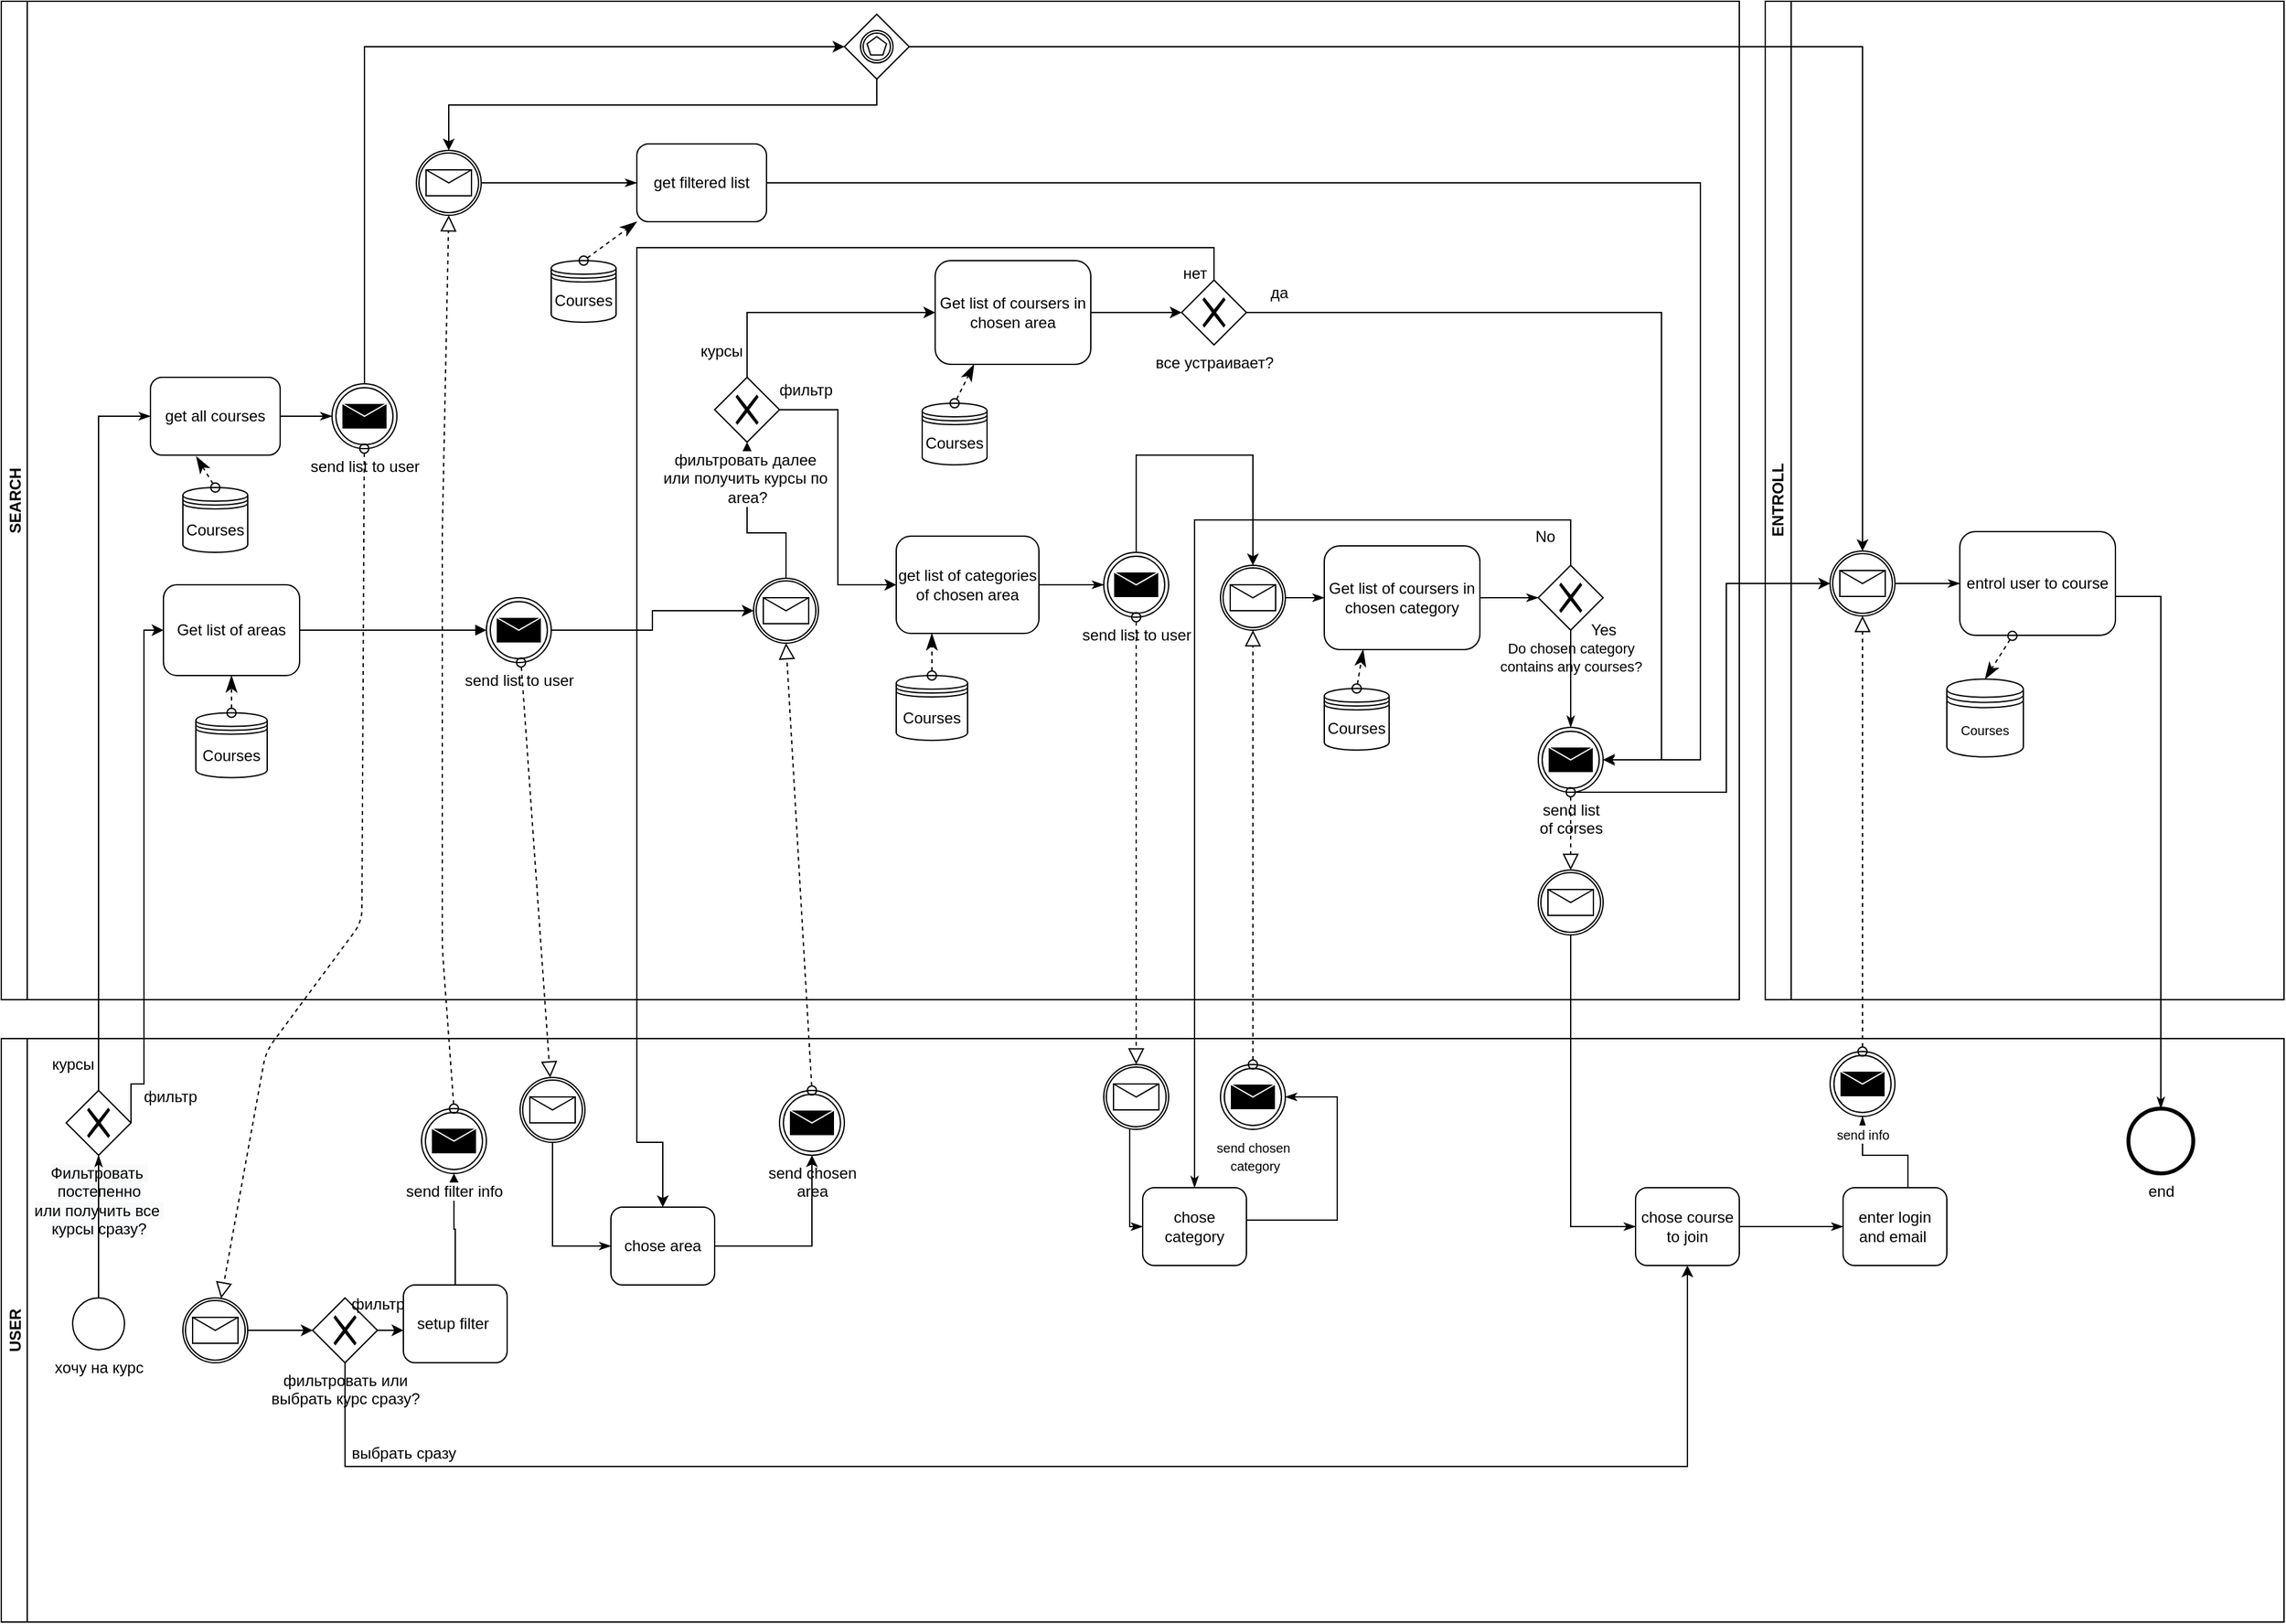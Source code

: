 <mxfile version="14.5.1" type="device"><diagram id="4fBpPtS09kQmMQwVDRtK" name="Page-1"><mxGraphModel dx="1730" dy="2129" grid="1" gridSize="10" guides="1" tooltips="1" connect="1" arrows="1" fold="1" page="1" pageScale="1" pageWidth="827" pageHeight="1169" math="0" shadow="0"><root><mxCell id="0"/><mxCell id="1" parent="0"/><mxCell id="3b6SZEebsVnl2N8P_IA4-3" value="SEARCH" style="swimlane;startSize=20;horizontal=0;" parent="1" vertex="1"><mxGeometry x="40" y="-290" width="1340" height="770" as="geometry"/></mxCell><mxCell id="3b6SZEebsVnl2N8P_IA4-6" value="Get list of areas" style="shape=ext;rounded=1;html=1;whiteSpace=wrap;" parent="3b6SZEebsVnl2N8P_IA4-3" vertex="1"><mxGeometry x="125" y="450" width="105" height="70" as="geometry"/></mxCell><mxCell id="3b6SZEebsVnl2N8P_IA4-8" value="Courses" style="shape=datastore;whiteSpace=wrap;html=1;" parent="3b6SZEebsVnl2N8P_IA4-3" vertex="1"><mxGeometry x="150" y="548.75" width="55" height="50" as="geometry"/></mxCell><mxCell id="3b6SZEebsVnl2N8P_IA4-10" value="" style="startArrow=oval;startFill=0;startSize=7;endArrow=classicThin;endFill=1;endSize=10;dashed=1;html=1;exitX=0.5;exitY=0;exitDx=0;exitDy=0;entryX=0.5;entryY=1;entryDx=0;entryDy=0;" parent="3b6SZEebsVnl2N8P_IA4-3" source="3b6SZEebsVnl2N8P_IA4-8" target="3b6SZEebsVnl2N8P_IA4-6" edge="1"><mxGeometry width="100" relative="1" as="geometry"><mxPoint x="240" y="560" as="sourcePoint"/><mxPoint x="170" y="530" as="targetPoint"/></mxGeometry></mxCell><mxCell id="3b6SZEebsVnl2N8P_IA4-12" value="" style="endArrow=block;endFill=1;endSize=6;html=1;entryX=0;entryY=0.5;entryDx=0;entryDy=0;exitX=1;exitY=0.5;exitDx=0;exitDy=0;" parent="3b6SZEebsVnl2N8P_IA4-3" source="3b6SZEebsVnl2N8P_IA4-6" target="3b6SZEebsVnl2N8P_IA4-14" edge="1"><mxGeometry width="100" relative="1" as="geometry"><mxPoint x="210" y="485" as="sourcePoint"/><mxPoint x="270" y="485" as="targetPoint"/></mxGeometry></mxCell><mxCell id="RdZBeuvvjFHA_AT8EC8f-73" style="edgeStyle=orthogonalEdgeStyle;rounded=0;orthogonalLoop=1;jettySize=auto;html=1;entryX=0;entryY=0.5;entryDx=0;entryDy=0;" edge="1" parent="3b6SZEebsVnl2N8P_IA4-3" source="3b6SZEebsVnl2N8P_IA4-14" target="3b6SZEebsVnl2N8P_IA4-21"><mxGeometry relative="1" as="geometry"/></mxCell><mxCell id="3b6SZEebsVnl2N8P_IA4-14" value="send list to user" style="shape=mxgraph.bpmn.shape;html=1;verticalLabelPosition=bottom;labelBackgroundColor=#ffffff;verticalAlign=top;align=center;perimeter=ellipsePerimeter;outlineConnect=0;outline=throwing;symbol=message;" parent="3b6SZEebsVnl2N8P_IA4-3" vertex="1"><mxGeometry x="374" y="460" width="50" height="50" as="geometry"/></mxCell><mxCell id="wZxzZrIhrBHVpUpiJ2DQ-31" style="edgeStyle=orthogonalEdgeStyle;rounded=0;orthogonalLoop=1;jettySize=auto;html=1;" parent="3b6SZEebsVnl2N8P_IA4-3" source="3b6SZEebsVnl2N8P_IA4-21" target="wZxzZrIhrBHVpUpiJ2DQ-30" edge="1"><mxGeometry relative="1" as="geometry"><Array as="points"><mxPoint x="605" y="410"/><mxPoint x="575" y="410"/></Array></mxGeometry></mxCell><mxCell id="3b6SZEebsVnl2N8P_IA4-21" value="" style="shape=mxgraph.bpmn.shape;html=1;verticalLabelPosition=bottom;labelBackgroundColor=#ffffff;verticalAlign=top;align=center;perimeter=ellipsePerimeter;outlineConnect=0;outline=catching;symbol=message;" parent="3b6SZEebsVnl2N8P_IA4-3" vertex="1"><mxGeometry x="580" y="445" width="50" height="50" as="geometry"/></mxCell><mxCell id="3b6SZEebsVnl2N8P_IA4-32" style="edgeStyle=orthogonalEdgeStyle;rounded=0;orthogonalLoop=1;jettySize=auto;html=1;entryX=0;entryY=0.5;entryDx=0;entryDy=0;endArrow=classicThin;endFill=1;" parent="3b6SZEebsVnl2N8P_IA4-3" source="3b6SZEebsVnl2N8P_IA4-22" target="3b6SZEebsVnl2N8P_IA4-52" edge="1"><mxGeometry relative="1" as="geometry"><mxPoint x="720" y="460" as="targetPoint"/></mxGeometry></mxCell><mxCell id="3b6SZEebsVnl2N8P_IA4-22" value="get list of categories of chosen area" style="shape=ext;rounded=1;html=1;whiteSpace=wrap;" parent="3b6SZEebsVnl2N8P_IA4-3" vertex="1"><mxGeometry x="690" y="412.5" width="110" height="75" as="geometry"/></mxCell><mxCell id="3b6SZEebsVnl2N8P_IA4-24" value="Courses" style="shape=datastore;whiteSpace=wrap;html=1;" parent="3b6SZEebsVnl2N8P_IA4-3" vertex="1"><mxGeometry x="690" y="520" width="55" height="50" as="geometry"/></mxCell><mxCell id="3b6SZEebsVnl2N8P_IA4-25" value="" style="startArrow=oval;startFill=0;startSize=7;endArrow=classicThin;endFill=1;endSize=10;dashed=1;html=1;entryX=0.25;entryY=1;entryDx=0;entryDy=0;exitX=0.5;exitY=0;exitDx=0;exitDy=0;" parent="3b6SZEebsVnl2N8P_IA4-3" source="3b6SZEebsVnl2N8P_IA4-24" target="3b6SZEebsVnl2N8P_IA4-22" edge="1"><mxGeometry width="100" relative="1" as="geometry"><mxPoint x="650" y="525" as="sourcePoint"/><mxPoint x="705" y="547.5" as="targetPoint"/></mxGeometry></mxCell><mxCell id="3b6SZEebsVnl2N8P_IA4-43" style="edgeStyle=orthogonalEdgeStyle;rounded=0;orthogonalLoop=1;jettySize=auto;html=1;endArrow=classicThin;endFill=1;exitX=1;exitY=0.5;exitDx=0;exitDy=0;" parent="3b6SZEebsVnl2N8P_IA4-3" source="3b6SZEebsVnl2N8P_IA4-53" target="3b6SZEebsVnl2N8P_IA4-41" edge="1"><mxGeometry relative="1" as="geometry"><mxPoint x="945" y="460" as="sourcePoint"/></mxGeometry></mxCell><mxCell id="3b6SZEebsVnl2N8P_IA4-33" style="edgeStyle=orthogonalEdgeStyle;rounded=0;orthogonalLoop=1;jettySize=auto;html=1;entryX=0;entryY=0.5;entryDx=0;entryDy=0;endArrow=classicThin;endFill=1;" parent="3b6SZEebsVnl2N8P_IA4-3" edge="1"><mxGeometry relative="1" as="geometry"><mxPoint x="550" y="485" as="sourcePoint"/></mxGeometry></mxCell><mxCell id="3b6SZEebsVnl2N8P_IA4-47" style="edgeStyle=orthogonalEdgeStyle;rounded=0;orthogonalLoop=1;jettySize=auto;html=1;entryX=0;entryY=0.5;entryDx=0;entryDy=0;endArrow=classicThin;endFill=1;" parent="3b6SZEebsVnl2N8P_IA4-3" source="3b6SZEebsVnl2N8P_IA4-41" target="3b6SZEebsVnl2N8P_IA4-46" edge="1"><mxGeometry relative="1" as="geometry"/></mxCell><mxCell id="3b6SZEebsVnl2N8P_IA4-41" value="Get list of coursers in chosen category" style="shape=ext;rounded=1;html=1;whiteSpace=wrap;" parent="3b6SZEebsVnl2N8P_IA4-3" vertex="1"><mxGeometry x="1020" y="420" width="120" height="80" as="geometry"/></mxCell><mxCell id="3b6SZEebsVnl2N8P_IA4-44" value="Courses" style="shape=datastore;whiteSpace=wrap;html=1;" parent="3b6SZEebsVnl2N8P_IA4-3" vertex="1"><mxGeometry x="1020" y="530" width="50" height="47.5" as="geometry"/></mxCell><mxCell id="3b6SZEebsVnl2N8P_IA4-45" value="" style="startArrow=oval;startFill=0;startSize=7;endArrow=classicThin;endFill=1;endSize=10;dashed=1;html=1;entryX=0.25;entryY=1;entryDx=0;entryDy=0;exitX=0.5;exitY=0;exitDx=0;exitDy=0;" parent="3b6SZEebsVnl2N8P_IA4-3" source="3b6SZEebsVnl2N8P_IA4-44" target="3b6SZEebsVnl2N8P_IA4-41" edge="1"><mxGeometry width="100" relative="1" as="geometry"><mxPoint x="1075" y="535" as="sourcePoint"/><mxPoint x="1005" y="535" as="targetPoint"/></mxGeometry></mxCell><mxCell id="3b6SZEebsVnl2N8P_IA4-46" value="&lt;font style=&quot;font-size: 11px&quot;&gt;Do chosen category &lt;br&gt;contains any courses?&lt;/font&gt;" style="shape=mxgraph.bpmn.shape;html=1;verticalLabelPosition=bottom;labelBackgroundColor=#ffffff;verticalAlign=top;align=center;perimeter=rhombusPerimeter;background=gateway;outlineConnect=0;outline=none;symbol=exclusiveGw;" parent="3b6SZEebsVnl2N8P_IA4-3" vertex="1"><mxGeometry x="1185" y="435" width="50" height="50" as="geometry"/></mxCell><mxCell id="3b6SZEebsVnl2N8P_IA4-50" value="No" style="text;html=1;align=center;verticalAlign=middle;resizable=0;points=[];autosize=1;" parent="3b6SZEebsVnl2N8P_IA4-3" vertex="1"><mxGeometry x="1175" y="402.5" width="30" height="20" as="geometry"/></mxCell><mxCell id="3b6SZEebsVnl2N8P_IA4-58" value="send list &lt;br&gt;of corses" style="shape=mxgraph.bpmn.shape;html=1;verticalLabelPosition=bottom;labelBackgroundColor=#ffffff;verticalAlign=top;align=center;perimeter=ellipsePerimeter;outlineConnect=0;outline=throwing;symbol=message;" parent="3b6SZEebsVnl2N8P_IA4-3" vertex="1"><mxGeometry x="1185" y="560" width="50" height="50" as="geometry"/></mxCell><mxCell id="3b6SZEebsVnl2N8P_IA4-60" value="" style="shape=mxgraph.bpmn.shape;html=1;verticalLabelPosition=bottom;labelBackgroundColor=#ffffff;verticalAlign=top;align=center;perimeter=ellipsePerimeter;outlineConnect=0;outline=catching;symbol=message;" parent="3b6SZEebsVnl2N8P_IA4-3" vertex="1"><mxGeometry x="1185" y="670" width="50" height="50" as="geometry"/></mxCell><mxCell id="3b6SZEebsVnl2N8P_IA4-62" value="" style="startArrow=oval;startFill=0;startSize=7;endArrow=block;endFill=0;endSize=10;dashed=1;html=1;" parent="3b6SZEebsVnl2N8P_IA4-3" source="3b6SZEebsVnl2N8P_IA4-58" target="3b6SZEebsVnl2N8P_IA4-60" edge="1"><mxGeometry width="100" relative="1" as="geometry"><mxPoint x="1205" y="315" as="sourcePoint"/><mxPoint x="1305" y="315" as="targetPoint"/></mxGeometry></mxCell><mxCell id="3b6SZEebsVnl2N8P_IA4-51" style="edgeStyle=orthogonalEdgeStyle;rounded=0;orthogonalLoop=1;jettySize=auto;html=1;endArrow=classicThin;endFill=1;entryX=0.5;entryY=0;entryDx=0;entryDy=0;" parent="3b6SZEebsVnl2N8P_IA4-3" source="3b6SZEebsVnl2N8P_IA4-46" target="3b6SZEebsVnl2N8P_IA4-58" edge="1"><mxGeometry relative="1" as="geometry"><mxPoint x="1205" y="460" as="targetPoint"/></mxGeometry></mxCell><mxCell id="3b6SZEebsVnl2N8P_IA4-74" value="Yes" style="text;html=1;align=center;verticalAlign=middle;resizable=0;points=[];autosize=1;" parent="3b6SZEebsVnl2N8P_IA4-3" vertex="1"><mxGeometry x="1220" y="475" width="30" height="20" as="geometry"/></mxCell><mxCell id="3b6SZEebsVnl2N8P_IA4-109" value="get all courses" style="shape=ext;rounded=1;html=1;whiteSpace=wrap;" parent="3b6SZEebsVnl2N8P_IA4-3" vertex="1"><mxGeometry x="115" y="290" width="100" height="60" as="geometry"/></mxCell><mxCell id="3b6SZEebsVnl2N8P_IA4-110" value="Courses" style="shape=datastore;whiteSpace=wrap;html=1;" parent="3b6SZEebsVnl2N8P_IA4-3" vertex="1"><mxGeometry x="140" y="375" width="50" height="50" as="geometry"/></mxCell><mxCell id="3b6SZEebsVnl2N8P_IA4-111" value="" style="startArrow=oval;startFill=0;startSize=7;endArrow=classicThin;endFill=1;endSize=10;dashed=1;html=1;exitX=0.5;exitY=0;exitDx=0;exitDy=0;entryX=0.353;entryY=1.017;entryDx=0;entryDy=0;entryPerimeter=0;" parent="3b6SZEebsVnl2N8P_IA4-3" source="3b6SZEebsVnl2N8P_IA4-110" target="3b6SZEebsVnl2N8P_IA4-109" edge="1"><mxGeometry width="100" relative="1" as="geometry"><mxPoint x="300" y="380" as="sourcePoint"/><mxPoint x="200" y="360" as="targetPoint"/></mxGeometry></mxCell><mxCell id="RdZBeuvvjFHA_AT8EC8f-70" style="edgeStyle=orthogonalEdgeStyle;rounded=0;orthogonalLoop=1;jettySize=auto;html=1;entryX=0;entryY=0.5;entryDx=0;entryDy=0;" edge="1" parent="3b6SZEebsVnl2N8P_IA4-3" source="3b6SZEebsVnl2N8P_IA4-114" target="RdZBeuvvjFHA_AT8EC8f-69"><mxGeometry relative="1" as="geometry"><Array as="points"><mxPoint x="280" y="35"/></Array></mxGeometry></mxCell><mxCell id="3b6SZEebsVnl2N8P_IA4-114" value="send list to user" style="shape=mxgraph.bpmn.shape;html=1;verticalLabelPosition=bottom;labelBackgroundColor=#ffffff;verticalAlign=top;align=center;perimeter=ellipsePerimeter;outlineConnect=0;outline=throwing;symbol=message;" parent="3b6SZEebsVnl2N8P_IA4-3" vertex="1"><mxGeometry x="255" y="295" width="50" height="50" as="geometry"/></mxCell><mxCell id="3b6SZEebsVnl2N8P_IA4-127" style="edgeStyle=orthogonalEdgeStyle;rounded=0;orthogonalLoop=1;jettySize=auto;html=1;entryX=0;entryY=0.5;entryDx=0;entryDy=0;endArrow=classicThin;endFill=1;" parent="3b6SZEebsVnl2N8P_IA4-3" source="3b6SZEebsVnl2N8P_IA4-115" target="3b6SZEebsVnl2N8P_IA4-126" edge="1"><mxGeometry relative="1" as="geometry"/></mxCell><mxCell id="3b6SZEebsVnl2N8P_IA4-115" value="" style="shape=mxgraph.bpmn.shape;html=1;verticalLabelPosition=bottom;labelBackgroundColor=#ffffff;verticalAlign=top;align=center;perimeter=ellipsePerimeter;outlineConnect=0;outline=catching;symbol=message;" parent="3b6SZEebsVnl2N8P_IA4-3" vertex="1"><mxGeometry x="320" y="115" width="50" height="50" as="geometry"/></mxCell><mxCell id="3b6SZEebsVnl2N8P_IA4-123" style="edgeStyle=orthogonalEdgeStyle;rounded=0;orthogonalLoop=1;jettySize=auto;html=1;endArrow=classicThin;endFill=1;exitX=1;exitY=0.5;exitDx=0;exitDy=0;entryX=0;entryY=0.5;entryDx=0;entryDy=0;" parent="3b6SZEebsVnl2N8P_IA4-3" source="3b6SZEebsVnl2N8P_IA4-109" target="3b6SZEebsVnl2N8P_IA4-114" edge="1"><mxGeometry relative="1" as="geometry"><mxPoint x="240" y="340" as="targetPoint"/><mxPoint x="85" y="470" as="sourcePoint"/><Array as="points"/></mxGeometry></mxCell><mxCell id="3b6SZEebsVnl2N8P_IA4-126" value="get filtered list" style="shape=ext;rounded=1;html=1;whiteSpace=wrap;" parent="3b6SZEebsVnl2N8P_IA4-3" vertex="1"><mxGeometry x="490" y="110" width="100" height="60" as="geometry"/></mxCell><mxCell id="3b6SZEebsVnl2N8P_IA4-160" style="edgeStyle=orthogonalEdgeStyle;rounded=0;orthogonalLoop=1;jettySize=auto;html=1;endArrow=classicThin;endFill=1;entryX=1;entryY=0.5;entryDx=0;entryDy=0;exitX=1;exitY=0.5;exitDx=0;exitDy=0;" parent="3b6SZEebsVnl2N8P_IA4-3" source="3b6SZEebsVnl2N8P_IA4-126" target="3b6SZEebsVnl2N8P_IA4-58" edge="1"><mxGeometry relative="1" as="geometry"><Array as="points"><mxPoint x="1310" y="140"/><mxPoint x="1310" y="585"/></Array><mxPoint x="695" y="320.059" as="sourcePoint"/></mxGeometry></mxCell><mxCell id="RdZBeuvvjFHA_AT8EC8f-74" style="edgeStyle=orthogonalEdgeStyle;rounded=0;orthogonalLoop=1;jettySize=auto;html=1;entryX=0.5;entryY=0;entryDx=0;entryDy=0;" edge="1" parent="3b6SZEebsVnl2N8P_IA4-3" source="3b6SZEebsVnl2N8P_IA4-52" target="3b6SZEebsVnl2N8P_IA4-53"><mxGeometry relative="1" as="geometry"><Array as="points"><mxPoint x="875" y="350"/><mxPoint x="965" y="350"/></Array></mxGeometry></mxCell><mxCell id="3b6SZEebsVnl2N8P_IA4-52" value="send list to user" style="shape=mxgraph.bpmn.shape;html=1;verticalLabelPosition=bottom;labelBackgroundColor=#ffffff;verticalAlign=top;align=center;perimeter=ellipsePerimeter;outlineConnect=0;outline=throwing;symbol=message;" parent="3b6SZEebsVnl2N8P_IA4-3" vertex="1"><mxGeometry x="850" y="425" width="50" height="50" as="geometry"/></mxCell><mxCell id="3b6SZEebsVnl2N8P_IA4-53" value="" style="shape=mxgraph.bpmn.shape;html=1;verticalLabelPosition=bottom;labelBackgroundColor=#ffffff;verticalAlign=top;align=center;perimeter=ellipsePerimeter;outlineConnect=0;outline=catching;symbol=message;" parent="3b6SZEebsVnl2N8P_IA4-3" vertex="1"><mxGeometry x="940" y="435" width="50" height="50" as="geometry"/></mxCell><mxCell id="wZxzZrIhrBHVpUpiJ2DQ-30" value="фильтровать далее&amp;nbsp;&lt;br&gt;или получить курсы по&amp;nbsp;&lt;br&gt;area?" style="shape=mxgraph.bpmn.shape;html=1;verticalLabelPosition=bottom;labelBackgroundColor=#ffffff;verticalAlign=top;align=center;perimeter=rhombusPerimeter;background=gateway;outlineConnect=0;outline=none;symbol=exclusiveGw;" parent="3b6SZEebsVnl2N8P_IA4-3" vertex="1"><mxGeometry x="550" y="290" width="50" height="50" as="geometry"/></mxCell><mxCell id="wZxzZrIhrBHVpUpiJ2DQ-32" style="edgeStyle=orthogonalEdgeStyle;rounded=0;orthogonalLoop=1;jettySize=auto;html=1;entryX=0;entryY=0.5;entryDx=0;entryDy=0;" parent="3b6SZEebsVnl2N8P_IA4-3" source="wZxzZrIhrBHVpUpiJ2DQ-30" target="3b6SZEebsVnl2N8P_IA4-22" edge="1"><mxGeometry relative="1" as="geometry"><mxPoint x="670" y="330" as="targetPoint"/></mxGeometry></mxCell><mxCell id="wZxzZrIhrBHVpUpiJ2DQ-33" value="фильтр" style="text;html=1;align=center;verticalAlign=middle;resizable=0;points=[];autosize=1;" parent="3b6SZEebsVnl2N8P_IA4-3" vertex="1"><mxGeometry x="590" y="290" width="60" height="20" as="geometry"/></mxCell><mxCell id="wZxzZrIhrBHVpUpiJ2DQ-35" value="курсы" style="text;html=1;align=center;verticalAlign=middle;resizable=0;points=[];autosize=1;" parent="3b6SZEebsVnl2N8P_IA4-3" vertex="1"><mxGeometry x="530" y="260" width="50" height="20" as="geometry"/></mxCell><mxCell id="wZxzZrIhrBHVpUpiJ2DQ-37" style="edgeStyle=orthogonalEdgeStyle;rounded=0;orthogonalLoop=1;jettySize=auto;html=1;entryX=1;entryY=0.5;entryDx=0;entryDy=0;exitX=1;exitY=0.5;exitDx=0;exitDy=0;" parent="3b6SZEebsVnl2N8P_IA4-3" source="wZxzZrIhrBHVpUpiJ2DQ-43" target="3b6SZEebsVnl2N8P_IA4-58" edge="1"><mxGeometry relative="1" as="geometry"><mxPoint x="910" y="240" as="sourcePoint"/><Array as="points"><mxPoint x="910" y="240"/><mxPoint x="1280" y="240"/><mxPoint x="1280" y="585"/></Array></mxGeometry></mxCell><mxCell id="wZxzZrIhrBHVpUpiJ2DQ-45" style="edgeStyle=orthogonalEdgeStyle;rounded=0;orthogonalLoop=1;jettySize=auto;html=1;entryX=0;entryY=0.5;entryDx=0;entryDy=0;" parent="3b6SZEebsVnl2N8P_IA4-3" source="wZxzZrIhrBHVpUpiJ2DQ-36" target="wZxzZrIhrBHVpUpiJ2DQ-43" edge="1"><mxGeometry relative="1" as="geometry"/></mxCell><mxCell id="wZxzZrIhrBHVpUpiJ2DQ-36" value="Get list of coursers in chosen area" style="shape=ext;rounded=1;html=1;whiteSpace=wrap;" parent="3b6SZEebsVnl2N8P_IA4-3" vertex="1"><mxGeometry x="720" y="200" width="120" height="80" as="geometry"/></mxCell><mxCell id="wZxzZrIhrBHVpUpiJ2DQ-34" style="edgeStyle=orthogonalEdgeStyle;rounded=0;orthogonalLoop=1;jettySize=auto;html=1;entryX=0;entryY=0.5;entryDx=0;entryDy=0;" parent="3b6SZEebsVnl2N8P_IA4-3" source="wZxzZrIhrBHVpUpiJ2DQ-30" target="wZxzZrIhrBHVpUpiJ2DQ-36" edge="1"><mxGeometry relative="1" as="geometry"><mxPoint x="760" y="240" as="targetPoint"/><Array as="points"><mxPoint x="575" y="240"/></Array></mxGeometry></mxCell><mxCell id="wZxzZrIhrBHVpUpiJ2DQ-38" value="Courses" style="shape=datastore;whiteSpace=wrap;html=1;" parent="3b6SZEebsVnl2N8P_IA4-3" vertex="1"><mxGeometry x="710" y="310" width="50" height="47.5" as="geometry"/></mxCell><mxCell id="wZxzZrIhrBHVpUpiJ2DQ-39" value="" style="startArrow=oval;startFill=0;startSize=7;endArrow=classicThin;endFill=1;endSize=10;dashed=1;html=1;entryX=0.25;entryY=1;entryDx=0;entryDy=0;exitX=0.5;exitY=0;exitDx=0;exitDy=0;" parent="3b6SZEebsVnl2N8P_IA4-3" source="wZxzZrIhrBHVpUpiJ2DQ-38" target="wZxzZrIhrBHVpUpiJ2DQ-36" edge="1"><mxGeometry width="100" relative="1" as="geometry"><mxPoint x="725" y="615" as="sourcePoint"/><mxPoint x="740" y="300" as="targetPoint"/></mxGeometry></mxCell><mxCell id="wZxzZrIhrBHVpUpiJ2DQ-43" value="все устраивает?" style="shape=mxgraph.bpmn.shape;html=1;verticalLabelPosition=bottom;labelBackgroundColor=#ffffff;verticalAlign=top;align=center;perimeter=rhombusPerimeter;background=gateway;outlineConnect=0;outline=none;symbol=exclusiveGw;" parent="3b6SZEebsVnl2N8P_IA4-3" vertex="1"><mxGeometry x="910" y="215" width="50" height="50" as="geometry"/></mxCell><mxCell id="wZxzZrIhrBHVpUpiJ2DQ-46" value="да" style="text;html=1;align=center;verticalAlign=middle;resizable=0;points=[];autosize=1;" parent="3b6SZEebsVnl2N8P_IA4-3" vertex="1"><mxGeometry x="970" y="215" width="30" height="20" as="geometry"/></mxCell><mxCell id="wZxzZrIhrBHVpUpiJ2DQ-51" value="Courses" style="shape=datastore;whiteSpace=wrap;html=1;" parent="3b6SZEebsVnl2N8P_IA4-3" vertex="1"><mxGeometry x="424" y="200" width="50" height="47.5" as="geometry"/></mxCell><mxCell id="wZxzZrIhrBHVpUpiJ2DQ-52" value="" style="startArrow=oval;startFill=0;startSize=7;endArrow=classicThin;endFill=1;endSize=10;dashed=1;html=1;entryX=0;entryY=1;entryDx=0;entryDy=0;exitX=0.5;exitY=0;exitDx=0;exitDy=0;" parent="3b6SZEebsVnl2N8P_IA4-3" source="wZxzZrIhrBHVpUpiJ2DQ-51" target="3b6SZEebsVnl2N8P_IA4-126" edge="1"><mxGeometry width="100" relative="1" as="geometry"><mxPoint x="375" y="782.5" as="sourcePoint"/><mxPoint x="440" y="157.5" as="targetPoint"/></mxGeometry></mxCell><mxCell id="RdZBeuvvjFHA_AT8EC8f-71" style="edgeStyle=orthogonalEdgeStyle;rounded=0;orthogonalLoop=1;jettySize=auto;html=1;entryX=0.5;entryY=0;entryDx=0;entryDy=0;" edge="1" parent="3b6SZEebsVnl2N8P_IA4-3" source="RdZBeuvvjFHA_AT8EC8f-69" target="3b6SZEebsVnl2N8P_IA4-115"><mxGeometry relative="1" as="geometry"><Array as="points"><mxPoint x="675" y="80"/><mxPoint x="345" y="80"/></Array></mxGeometry></mxCell><mxCell id="RdZBeuvvjFHA_AT8EC8f-69" value="" style="shape=mxgraph.bpmn.shape;html=1;verticalLabelPosition=bottom;labelBackgroundColor=#ffffff;verticalAlign=top;align=center;perimeter=rhombusPerimeter;background=gateway;outlineConnect=0;outline=catching;symbol=multiple;" vertex="1" parent="3b6SZEebsVnl2N8P_IA4-3"><mxGeometry x="650" y="10" width="50" height="50" as="geometry"/></mxCell><mxCell id="3b6SZEebsVnl2N8P_IA4-4" value="USER" style="swimlane;startSize=20;horizontal=0;" parent="1" vertex="1"><mxGeometry x="40" y="510" width="1760" height="450" as="geometry"><mxRectangle x="40" y="320" width="50" height="40" as="alternateBounds"/></mxGeometry></mxCell><mxCell id="3b6SZEebsVnl2N8P_IA4-5" value="хочу на курс" style="shape=mxgraph.bpmn.shape;html=1;verticalLabelPosition=bottom;labelBackgroundColor=#ffffff;verticalAlign=top;align=center;perimeter=ellipsePerimeter;outlineConnect=0;outline=standard;symbol=general;" parent="3b6SZEebsVnl2N8P_IA4-4" vertex="1"><mxGeometry x="55" y="200" width="40" height="40" as="geometry"/></mxCell><mxCell id="3b6SZEebsVnl2N8P_IA4-68" style="edgeStyle=orthogonalEdgeStyle;rounded=0;orthogonalLoop=1;jettySize=auto;html=1;entryX=0;entryY=0.5;entryDx=0;entryDy=0;endArrow=classicThin;endFill=1;" parent="3b6SZEebsVnl2N8P_IA4-4" source="3b6SZEebsVnl2N8P_IA4-15" target="3b6SZEebsVnl2N8P_IA4-67" edge="1"><mxGeometry relative="1" as="geometry"><Array as="points"><mxPoint x="425" y="160"/></Array></mxGeometry></mxCell><mxCell id="3b6SZEebsVnl2N8P_IA4-17" value="send chosen &lt;br&gt;area" style="shape=mxgraph.bpmn.shape;html=1;verticalLabelPosition=bottom;labelBackgroundColor=#ffffff;verticalAlign=top;align=center;perimeter=ellipsePerimeter;outlineConnect=0;outline=throwing;symbol=message;" parent="3b6SZEebsVnl2N8P_IA4-4" vertex="1"><mxGeometry x="600" y="40" width="50" height="50" as="geometry"/></mxCell><mxCell id="wZxzZrIhrBHVpUpiJ2DQ-48" style="edgeStyle=orthogonalEdgeStyle;rounded=0;orthogonalLoop=1;jettySize=auto;html=1;" parent="3b6SZEebsVnl2N8P_IA4-4" source="3b6SZEebsVnl2N8P_IA4-67" target="3b6SZEebsVnl2N8P_IA4-17" edge="1"><mxGeometry relative="1" as="geometry"/></mxCell><mxCell id="3b6SZEebsVnl2N8P_IA4-67" value="chose area" style="shape=ext;rounded=1;html=1;whiteSpace=wrap;" parent="3b6SZEebsVnl2N8P_IA4-4" vertex="1"><mxGeometry x="470" y="130" width="80" height="60" as="geometry"/></mxCell><mxCell id="3b6SZEebsVnl2N8P_IA4-71" value="chose category" style="shape=ext;rounded=1;html=1;whiteSpace=wrap;" parent="3b6SZEebsVnl2N8P_IA4-4" vertex="1"><mxGeometry x="880" y="115" width="80" height="60" as="geometry"/></mxCell><mxCell id="3b6SZEebsVnl2N8P_IA4-94" style="edgeStyle=orthogonalEdgeStyle;rounded=0;orthogonalLoop=1;jettySize=auto;html=1;endArrow=classicThin;endFill=1;" parent="3b6SZEebsVnl2N8P_IA4-4" source="3b6SZEebsVnl2N8P_IA4-75" target="3b6SZEebsVnl2N8P_IA4-93" edge="1"><mxGeometry relative="1" as="geometry"/></mxCell><mxCell id="3b6SZEebsVnl2N8P_IA4-75" value="chose course to join" style="shape=ext;rounded=1;html=1;whiteSpace=wrap;" parent="3b6SZEebsVnl2N8P_IA4-4" vertex="1"><mxGeometry x="1260" y="115" width="80" height="60" as="geometry"/></mxCell><mxCell id="3b6SZEebsVnl2N8P_IA4-95" style="edgeStyle=orthogonalEdgeStyle;rounded=0;orthogonalLoop=1;jettySize=auto;html=1;endArrow=classicThin;endFill=1;fontStyle=4;entryX=0.5;entryY=1;entryDx=0;entryDy=0;" parent="3b6SZEebsVnl2N8P_IA4-4" source="3b6SZEebsVnl2N8P_IA4-93" target="3b6SZEebsVnl2N8P_IA4-61" edge="1"><mxGeometry relative="1" as="geometry"><mxPoint x="1400" y="130" as="targetPoint"/><Array as="points"><mxPoint x="1470" y="90"/><mxPoint x="1435" y="90"/></Array></mxGeometry></mxCell><mxCell id="3b6SZEebsVnl2N8P_IA4-93" value="enter login and email&amp;nbsp;" style="shape=ext;rounded=1;html=1;whiteSpace=wrap;" parent="3b6SZEebsVnl2N8P_IA4-4" vertex="1"><mxGeometry x="1420" y="115" width="80" height="60" as="geometry"/></mxCell><mxCell id="3b6SZEebsVnl2N8P_IA4-61" value="&lt;font style=&quot;font-size: 10px&quot;&gt;send info&lt;br&gt;&lt;/font&gt;" style="shape=mxgraph.bpmn.shape;html=1;verticalLabelPosition=bottom;labelBackgroundColor=#ffffff;verticalAlign=top;align=center;perimeter=ellipsePerimeter;outlineConnect=0;outline=throwing;symbol=message;" parent="3b6SZEebsVnl2N8P_IA4-4" vertex="1"><mxGeometry x="1410" y="10" width="50" height="50" as="geometry"/></mxCell><mxCell id="wZxzZrIhrBHVpUpiJ2DQ-9" style="edgeStyle=orthogonalEdgeStyle;rounded=0;orthogonalLoop=1;jettySize=auto;html=1;entryX=0;entryY=0.5;entryDx=0;entryDy=0;" parent="3b6SZEebsVnl2N8P_IA4-4" source="3b6SZEebsVnl2N8P_IA4-117" target="wZxzZrIhrBHVpUpiJ2DQ-3" edge="1"><mxGeometry relative="1" as="geometry"/></mxCell><mxCell id="3b6SZEebsVnl2N8P_IA4-117" value="" style="shape=mxgraph.bpmn.shape;html=1;verticalLabelPosition=bottom;labelBackgroundColor=#ffffff;verticalAlign=top;align=center;perimeter=ellipsePerimeter;outlineConnect=0;outline=catching;symbol=message;" parent="3b6SZEebsVnl2N8P_IA4-4" vertex="1"><mxGeometry x="140" y="200" width="50" height="50" as="geometry"/></mxCell><mxCell id="wZxzZrIhrBHVpUpiJ2DQ-11" style="edgeStyle=orthogonalEdgeStyle;rounded=0;orthogonalLoop=1;jettySize=auto;html=1;" parent="3b6SZEebsVnl2N8P_IA4-4" source="3b6SZEebsVnl2N8P_IA4-120" target="3b6SZEebsVnl2N8P_IA4-118" edge="1"><mxGeometry relative="1" as="geometry"/></mxCell><mxCell id="3b6SZEebsVnl2N8P_IA4-120" value="setup filter&amp;nbsp;" style="shape=ext;rounded=1;html=1;whiteSpace=wrap;" parent="3b6SZEebsVnl2N8P_IA4-4" vertex="1"><mxGeometry x="310" y="190" width="80" height="60" as="geometry"/></mxCell><mxCell id="3b6SZEebsVnl2N8P_IA4-118" value="send filter info" style="shape=mxgraph.bpmn.shape;html=1;verticalLabelPosition=bottom;labelBackgroundColor=#ffffff;verticalAlign=top;align=center;perimeter=ellipsePerimeter;outlineConnect=0;outline=throwing;symbol=message;" parent="3b6SZEebsVnl2N8P_IA4-4" vertex="1"><mxGeometry x="324" y="54" width="50" height="50" as="geometry"/></mxCell><mxCell id="3b6SZEebsVnl2N8P_IA4-15" value="" style="shape=mxgraph.bpmn.shape;html=1;verticalLabelPosition=bottom;labelBackgroundColor=#ffffff;verticalAlign=top;align=center;perimeter=ellipsePerimeter;outlineConnect=0;outline=catching;symbol=message;" parent="3b6SZEebsVnl2N8P_IA4-4" vertex="1"><mxGeometry x="400" y="30" width="50" height="50" as="geometry"/></mxCell><mxCell id="wZxzZrIhrBHVpUpiJ2DQ-10" style="edgeStyle=orthogonalEdgeStyle;rounded=0;orthogonalLoop=1;jettySize=auto;html=1;entryX=0.003;entryY=0.568;entryDx=0;entryDy=0;entryPerimeter=0;" parent="3b6SZEebsVnl2N8P_IA4-4" source="wZxzZrIhrBHVpUpiJ2DQ-3" target="3b6SZEebsVnl2N8P_IA4-120" edge="1"><mxGeometry relative="1" as="geometry"/></mxCell><mxCell id="wZxzZrIhrBHVpUpiJ2DQ-3" value="фильтровать или &lt;br&gt;выбрать курс сразу?" style="shape=mxgraph.bpmn.shape;html=1;verticalLabelPosition=bottom;labelBackgroundColor=#ffffff;verticalAlign=top;align=center;perimeter=rhombusPerimeter;background=gateway;outlineConnect=0;outline=none;symbol=exclusiveGw;" parent="3b6SZEebsVnl2N8P_IA4-4" vertex="1"><mxGeometry x="240" y="200" width="50" height="50" as="geometry"/></mxCell><mxCell id="wZxzZrIhrBHVpUpiJ2DQ-12" value="фильтр" style="text;html=1;align=center;verticalAlign=middle;resizable=0;points=[];autosize=1;" parent="3b6SZEebsVnl2N8P_IA4-4" vertex="1"><mxGeometry x="260" y="195" width="60" height="20" as="geometry"/></mxCell><mxCell id="wZxzZrIhrBHVpUpiJ2DQ-14" value="выбрать сразу" style="text;html=1;align=center;verticalAlign=middle;resizable=0;points=[];autosize=1;" parent="3b6SZEebsVnl2N8P_IA4-4" vertex="1"><mxGeometry x="260" y="310" width="100" height="20" as="geometry"/></mxCell><mxCell id="wZxzZrIhrBHVpUpiJ2DQ-13" style="edgeStyle=orthogonalEdgeStyle;rounded=0;orthogonalLoop=1;jettySize=auto;html=1;entryX=0.5;entryY=1;entryDx=0;entryDy=0;" parent="3b6SZEebsVnl2N8P_IA4-4" source="wZxzZrIhrBHVpUpiJ2DQ-3" target="3b6SZEebsVnl2N8P_IA4-75" edge="1"><mxGeometry relative="1" as="geometry"><mxPoint x="460" y="360" as="targetPoint"/><Array as="points"><mxPoint x="265" y="330"/><mxPoint x="1300" y="330"/></Array></mxGeometry></mxCell><mxCell id="3b6SZEebsVnl2N8P_IA4-106" value="&lt;span style=&quot;background-color: rgb(248 , 249 , 250)&quot;&gt;Фильтровать&amp;nbsp;&lt;/span&gt;&lt;br style=&quot;background-color: rgb(248 , 249 , 250)&quot;&gt;&lt;span style=&quot;background-color: rgb(248 , 249 , 250)&quot;&gt;постепенно&lt;/span&gt;&lt;br style=&quot;background-color: rgb(248 , 249 , 250)&quot;&gt;&lt;span style=&quot;background-color: rgb(248 , 249 , 250)&quot;&gt;или получить все&amp;nbsp;&lt;/span&gt;&lt;br style=&quot;background-color: rgb(248 , 249 , 250)&quot;&gt;&lt;span style=&quot;background-color: rgb(248 , 249 , 250)&quot;&gt;курсы сразу?&lt;/span&gt;" style="shape=mxgraph.bpmn.shape;html=1;verticalLabelPosition=bottom;labelBackgroundColor=#ffffff;verticalAlign=top;align=center;perimeter=rhombusPerimeter;background=gateway;outlineConnect=0;outline=none;symbol=exclusiveGw;" parent="3b6SZEebsVnl2N8P_IA4-4" vertex="1"><mxGeometry x="50" y="40" width="50" height="50" as="geometry"/></mxCell><mxCell id="3b6SZEebsVnl2N8P_IA4-105" style="edgeStyle=orthogonalEdgeStyle;rounded=0;orthogonalLoop=1;jettySize=auto;html=1;endArrow=classicThin;endFill=1;entryX=0.5;entryY=1;entryDx=0;entryDy=0;" parent="3b6SZEebsVnl2N8P_IA4-4" source="3b6SZEebsVnl2N8P_IA4-5" target="3b6SZEebsVnl2N8P_IA4-106" edge="1"><mxGeometry relative="1" as="geometry"><mxPoint x="75" y="-160" as="targetPoint"/></mxGeometry></mxCell><mxCell id="wZxzZrIhrBHVpUpiJ2DQ-16" value="фильтр" style="text;html=1;align=center;verticalAlign=middle;resizable=0;points=[];autosize=1;" parent="3b6SZEebsVnl2N8P_IA4-4" vertex="1"><mxGeometry x="100" y="35" width="60" height="20" as="geometry"/></mxCell><mxCell id="wZxzZrIhrBHVpUpiJ2DQ-17" value="курсы" style="text;html=1;align=center;verticalAlign=middle;resizable=0;points=[];autosize=1;" parent="3b6SZEebsVnl2N8P_IA4-4" vertex="1"><mxGeometry x="30" y="10" width="50" height="20" as="geometry"/></mxCell><mxCell id="3b6SZEebsVnl2N8P_IA4-55" value="&lt;font style=&quot;font-size: 10px&quot;&gt;send chosen&lt;br&gt;&amp;nbsp;category&lt;/font&gt;" style="shape=mxgraph.bpmn.shape;html=1;verticalLabelPosition=bottom;labelBackgroundColor=#ffffff;verticalAlign=top;align=center;perimeter=ellipsePerimeter;outlineConnect=0;outline=throwing;symbol=message;" parent="3b6SZEebsVnl2N8P_IA4-4" vertex="1"><mxGeometry x="940" y="20" width="50" height="50" as="geometry"/></mxCell><mxCell id="3b6SZEebsVnl2N8P_IA4-73" style="edgeStyle=orthogonalEdgeStyle;rounded=0;orthogonalLoop=1;jettySize=auto;html=1;entryX=1;entryY=0.5;entryDx=0;entryDy=0;endArrow=classicThin;endFill=1;" parent="3b6SZEebsVnl2N8P_IA4-4" source="3b6SZEebsVnl2N8P_IA4-71" target="3b6SZEebsVnl2N8P_IA4-55" edge="1"><mxGeometry relative="1" as="geometry"><Array as="points"><mxPoint x="1030" y="140"/><mxPoint x="1030" y="45"/></Array></mxGeometry></mxCell><mxCell id="3b6SZEebsVnl2N8P_IA4-54" value="" style="shape=mxgraph.bpmn.shape;html=1;verticalLabelPosition=bottom;labelBackgroundColor=#ffffff;verticalAlign=top;align=center;perimeter=ellipsePerimeter;outlineConnect=0;outline=catching;symbol=message;" parent="3b6SZEebsVnl2N8P_IA4-4" vertex="1"><mxGeometry x="850" y="20" width="50" height="50" as="geometry"/></mxCell><mxCell id="3b6SZEebsVnl2N8P_IA4-72" style="edgeStyle=orthogonalEdgeStyle;rounded=0;orthogonalLoop=1;jettySize=auto;html=1;entryX=0;entryY=0.5;entryDx=0;entryDy=0;endArrow=classicThin;endFill=1;" parent="3b6SZEebsVnl2N8P_IA4-4" source="3b6SZEebsVnl2N8P_IA4-54" target="3b6SZEebsVnl2N8P_IA4-71" edge="1"><mxGeometry relative="1" as="geometry"><Array as="points"><mxPoint x="870" y="145"/></Array></mxGeometry></mxCell><mxCell id="RdZBeuvvjFHA_AT8EC8f-58" value="entrol user to course" style="shape=ext;rounded=1;html=1;whiteSpace=wrap;" vertex="1" parent="3b6SZEebsVnl2N8P_IA4-4"><mxGeometry x="1510" y="-391" width="120" height="80" as="geometry"/></mxCell><mxCell id="RdZBeuvvjFHA_AT8EC8f-60" value="&lt;font style=&quot;font-size: 10px&quot;&gt;Courses&lt;/font&gt;" style="shape=datastore;whiteSpace=wrap;html=1;" vertex="1" parent="3b6SZEebsVnl2N8P_IA4-4"><mxGeometry x="1500" y="-277.25" width="59" height="60" as="geometry"/></mxCell><mxCell id="RdZBeuvvjFHA_AT8EC8f-61" value="" style="startArrow=oval;startFill=0;startSize=7;endArrow=classicThin;endFill=1;endSize=10;dashed=1;html=1;exitX=0.338;exitY=1.005;exitDx=0;exitDy=0;exitPerimeter=0;entryX=0.5;entryY=0;entryDx=0;entryDy=0;" edge="1" parent="3b6SZEebsVnl2N8P_IA4-4" source="RdZBeuvvjFHA_AT8EC8f-58" target="RdZBeuvvjFHA_AT8EC8f-60"><mxGeometry width="100" relative="1" as="geometry"><mxPoint x="1160" y="-22.25" as="sourcePoint"/><mxPoint x="1160" y="-71" as="targetPoint"/></mxGeometry></mxCell><mxCell id="RdZBeuvvjFHA_AT8EC8f-66" value="end" style="shape=mxgraph.bpmn.shape;html=1;verticalLabelPosition=bottom;labelBackgroundColor=#ffffff;verticalAlign=top;align=center;perimeter=ellipsePerimeter;outlineConnect=0;outline=end;symbol=general;" vertex="1" parent="3b6SZEebsVnl2N8P_IA4-4"><mxGeometry x="1640" y="54" width="50" height="50" as="geometry"/></mxCell><mxCell id="RdZBeuvvjFHA_AT8EC8f-68" style="edgeStyle=orthogonalEdgeStyle;rounded=0;orthogonalLoop=1;jettySize=auto;html=1;endArrow=classicThin;endFill=1;entryX=0.5;entryY=0;entryDx=0;entryDy=0;" edge="1" parent="3b6SZEebsVnl2N8P_IA4-4" source="RdZBeuvvjFHA_AT8EC8f-58" target="RdZBeuvvjFHA_AT8EC8f-66"><mxGeometry relative="1" as="geometry"><mxPoint x="1785" y="-86" as="targetPoint"/><Array as="points"><mxPoint x="1665" y="-341"/></Array></mxGeometry></mxCell><mxCell id="3b6SZEebsVnl2N8P_IA4-16" value="" style="startArrow=oval;startFill=0;startSize=7;endArrow=block;endFill=0;endSize=10;dashed=1;html=1;" parent="1" source="3b6SZEebsVnl2N8P_IA4-14" target="3b6SZEebsVnl2N8P_IA4-15" edge="1"><mxGeometry width="100" relative="1" as="geometry"><mxPoint x="270" y="215" as="sourcePoint"/><mxPoint x="370" y="215" as="targetPoint"/></mxGeometry></mxCell><mxCell id="3b6SZEebsVnl2N8P_IA4-20" value="" style="startArrow=oval;startFill=0;startSize=7;endArrow=block;endFill=0;endSize=10;dashed=1;html=1;exitX=0.5;exitY=0;exitDx=0;exitDy=0;entryX=0.5;entryY=1;entryDx=0;entryDy=0;" parent="1" source="3b6SZEebsVnl2N8P_IA4-17" target="3b6SZEebsVnl2N8P_IA4-21" edge="1"><mxGeometry width="100" relative="1" as="geometry"><mxPoint x="300" y="375" as="sourcePoint"/><mxPoint x="355" y="255" as="targetPoint"/></mxGeometry></mxCell><mxCell id="3b6SZEebsVnl2N8P_IA4-56" value="" style="startArrow=oval;startFill=0;startSize=7;endArrow=block;endFill=0;endSize=10;dashed=1;html=1;" parent="1" source="3b6SZEebsVnl2N8P_IA4-52" target="3b6SZEebsVnl2N8P_IA4-54" edge="1"><mxGeometry width="100" relative="1" as="geometry"><mxPoint x="835" y="175" as="sourcePoint"/><mxPoint x="935" y="175" as="targetPoint"/></mxGeometry></mxCell><mxCell id="3b6SZEebsVnl2N8P_IA4-57" value="" style="startArrow=oval;startFill=0;startSize=7;endArrow=block;endFill=0;endSize=10;dashed=1;html=1;exitX=0.5;exitY=0;exitDx=0;exitDy=0;entryX=0.5;entryY=1;entryDx=0;entryDy=0;" parent="1" source="3b6SZEebsVnl2N8P_IA4-55" target="3b6SZEebsVnl2N8P_IA4-53" edge="1"><mxGeometry width="100" relative="1" as="geometry"><mxPoint x="865" y="335" as="sourcePoint"/><mxPoint x="920" y="215" as="targetPoint"/></mxGeometry></mxCell><mxCell id="3b6SZEebsVnl2N8P_IA4-49" style="edgeStyle=orthogonalEdgeStyle;rounded=0;orthogonalLoop=1;jettySize=auto;html=1;endArrow=classicThin;endFill=1;entryX=0.5;entryY=0;entryDx=0;entryDy=0;" parent="1" source="3b6SZEebsVnl2N8P_IA4-46" target="3b6SZEebsVnl2N8P_IA4-71" edge="1"><mxGeometry relative="1" as="geometry"><mxPoint x="925" y="660" as="targetPoint"/><Array as="points"><mxPoint x="1250" y="110"/><mxPoint x="960" y="110"/></Array></mxGeometry></mxCell><mxCell id="3b6SZEebsVnl2N8P_IA4-76" style="edgeStyle=orthogonalEdgeStyle;rounded=0;orthogonalLoop=1;jettySize=auto;html=1;endArrow=classicThin;endFill=1;entryX=0;entryY=0.5;entryDx=0;entryDy=0;" parent="1" source="3b6SZEebsVnl2N8P_IA4-60" target="3b6SZEebsVnl2N8P_IA4-75" edge="1"><mxGeometry relative="1" as="geometry"><Array as="points"><mxPoint x="1250" y="655"/></Array><mxPoint x="1280" y="670" as="targetPoint"/></mxGeometry></mxCell><mxCell id="3b6SZEebsVnl2N8P_IA4-121" value="" style="startArrow=oval;startFill=0;startSize=7;endArrow=block;endFill=0;endSize=10;dashed=1;html=1;" parent="1" source="3b6SZEebsVnl2N8P_IA4-114" target="3b6SZEebsVnl2N8P_IA4-117" edge="1"><mxGeometry width="100" relative="1" as="geometry"><mxPoint x="315" y="75" as="sourcePoint"/><mxPoint x="415" y="75" as="targetPoint"/><Array as="points"><mxPoint x="318" y="420"/><mxPoint x="244" y="520"/></Array></mxGeometry></mxCell><mxCell id="3b6SZEebsVnl2N8P_IA4-122" value="" style="startArrow=oval;startFill=0;startSize=7;endArrow=block;endFill=0;endSize=10;dashed=1;html=1;exitX=0.5;exitY=0;exitDx=0;exitDy=0;entryX=0.5;entryY=1;entryDx=0;entryDy=0;" parent="1" source="3b6SZEebsVnl2N8P_IA4-118" target="3b6SZEebsVnl2N8P_IA4-115" edge="1"><mxGeometry width="100" relative="1" as="geometry"><mxPoint x="345" y="235" as="sourcePoint"/><mxPoint x="400" y="115" as="targetPoint"/><Array as="points"><mxPoint x="380" y="440"/><mxPoint x="380" y="120"/></Array></mxGeometry></mxCell><mxCell id="wZxzZrIhrBHVpUpiJ2DQ-2" style="edgeStyle=orthogonalEdgeStyle;rounded=0;orthogonalLoop=1;jettySize=auto;html=1;entryX=0;entryY=0.5;entryDx=0;entryDy=0;exitX=1;exitY=0.5;exitDx=0;exitDy=0;" parent="1" source="3b6SZEebsVnl2N8P_IA4-106" target="3b6SZEebsVnl2N8P_IA4-6" edge="1"><mxGeometry relative="1" as="geometry"><mxPoint x="140" y="205" as="sourcePoint"/><Array as="points"><mxPoint x="150" y="545"/><mxPoint x="150" y="195"/></Array></mxGeometry></mxCell><mxCell id="3b6SZEebsVnl2N8P_IA4-108" style="edgeStyle=orthogonalEdgeStyle;rounded=0;orthogonalLoop=1;jettySize=auto;html=1;endArrow=classicThin;endFill=1;exitX=0.5;exitY=0;exitDx=0;exitDy=0;entryX=0;entryY=0.5;entryDx=0;entryDy=0;" parent="1" source="3b6SZEebsVnl2N8P_IA4-106" target="3b6SZEebsVnl2N8P_IA4-109" edge="1"><mxGeometry relative="1" as="geometry"><mxPoint x="160" y="40" as="targetPoint"/><Array as="points"><mxPoint x="115" y="180"/><mxPoint x="115" y="40"/></Array><mxPoint x="115" y="180" as="sourcePoint"/></mxGeometry></mxCell><mxCell id="wZxzZrIhrBHVpUpiJ2DQ-47" style="edgeStyle=orthogonalEdgeStyle;rounded=0;orthogonalLoop=1;jettySize=auto;html=1;entryX=0.5;entryY=0;entryDx=0;entryDy=0;" parent="1" source="wZxzZrIhrBHVpUpiJ2DQ-43" target="3b6SZEebsVnl2N8P_IA4-67" edge="1"><mxGeometry relative="1" as="geometry"><Array as="points"><mxPoint x="975" y="-100"/><mxPoint x="530" y="-100"/><mxPoint x="530" y="590"/><mxPoint x="550" y="590"/></Array></mxGeometry></mxCell><mxCell id="wZxzZrIhrBHVpUpiJ2DQ-49" value="нет" style="text;html=1;align=center;verticalAlign=middle;resizable=0;points=[];autosize=1;" parent="1" vertex="1"><mxGeometry x="945" y="-90" width="30" height="20" as="geometry"/></mxCell><mxCell id="RdZBeuvvjFHA_AT8EC8f-56" value="ENTROLL" style="swimlane;html=1;horizontal=0;startSize=20;" vertex="1" parent="1"><mxGeometry x="1400" y="-290" width="400" height="770" as="geometry"/></mxCell><mxCell id="RdZBeuvvjFHA_AT8EC8f-57" value="" style="shape=mxgraph.bpmn.shape;html=1;verticalLabelPosition=bottom;labelBackgroundColor=#ffffff;verticalAlign=top;align=center;perimeter=ellipsePerimeter;outlineConnect=0;outline=catching;symbol=message;" vertex="1" parent="RdZBeuvvjFHA_AT8EC8f-56"><mxGeometry x="50" y="424" width="50" height="50" as="geometry"/></mxCell><mxCell id="RdZBeuvvjFHA_AT8EC8f-72" style="edgeStyle=orthogonalEdgeStyle;rounded=0;orthogonalLoop=1;jettySize=auto;html=1;entryX=0.5;entryY=0;entryDx=0;entryDy=0;" edge="1" parent="1" source="RdZBeuvvjFHA_AT8EC8f-69" target="RdZBeuvvjFHA_AT8EC8f-57"><mxGeometry relative="1" as="geometry"/></mxCell><mxCell id="RdZBeuvvjFHA_AT8EC8f-75" style="edgeStyle=orthogonalEdgeStyle;rounded=0;orthogonalLoop=1;jettySize=auto;html=1;entryX=0;entryY=0.5;entryDx=0;entryDy=0;" edge="1" parent="1" source="3b6SZEebsVnl2N8P_IA4-58" target="RdZBeuvvjFHA_AT8EC8f-57"><mxGeometry relative="1" as="geometry"><Array as="points"><mxPoint x="1370" y="320"/><mxPoint x="1370" y="159"/></Array></mxGeometry></mxCell><mxCell id="RdZBeuvvjFHA_AT8EC8f-59" style="edgeStyle=orthogonalEdgeStyle;rounded=0;orthogonalLoop=1;jettySize=auto;html=1;endArrow=classicThin;endFill=1;entryX=0;entryY=0.5;entryDx=0;entryDy=0;" edge="1" parent="1" source="RdZBeuvvjFHA_AT8EC8f-57" target="RdZBeuvvjFHA_AT8EC8f-58"><mxGeometry relative="1" as="geometry"><mxPoint x="1580" y="389" as="targetPoint"/></mxGeometry></mxCell><mxCell id="RdZBeuvvjFHA_AT8EC8f-67" value="" style="startArrow=oval;startFill=0;startSize=7;endArrow=block;endFill=0;endSize=10;dashed=1;html=1;entryX=0.5;entryY=1;entryDx=0;entryDy=0;" edge="1" parent="1" source="3b6SZEebsVnl2N8P_IA4-61" target="RdZBeuvvjFHA_AT8EC8f-57"><mxGeometry width="100" relative="1" as="geometry"><mxPoint x="1455" y="414" as="sourcePoint"/><mxPoint x="1555" y="139" as="targetPoint"/></mxGeometry></mxCell></root></mxGraphModel></diagram></mxfile>